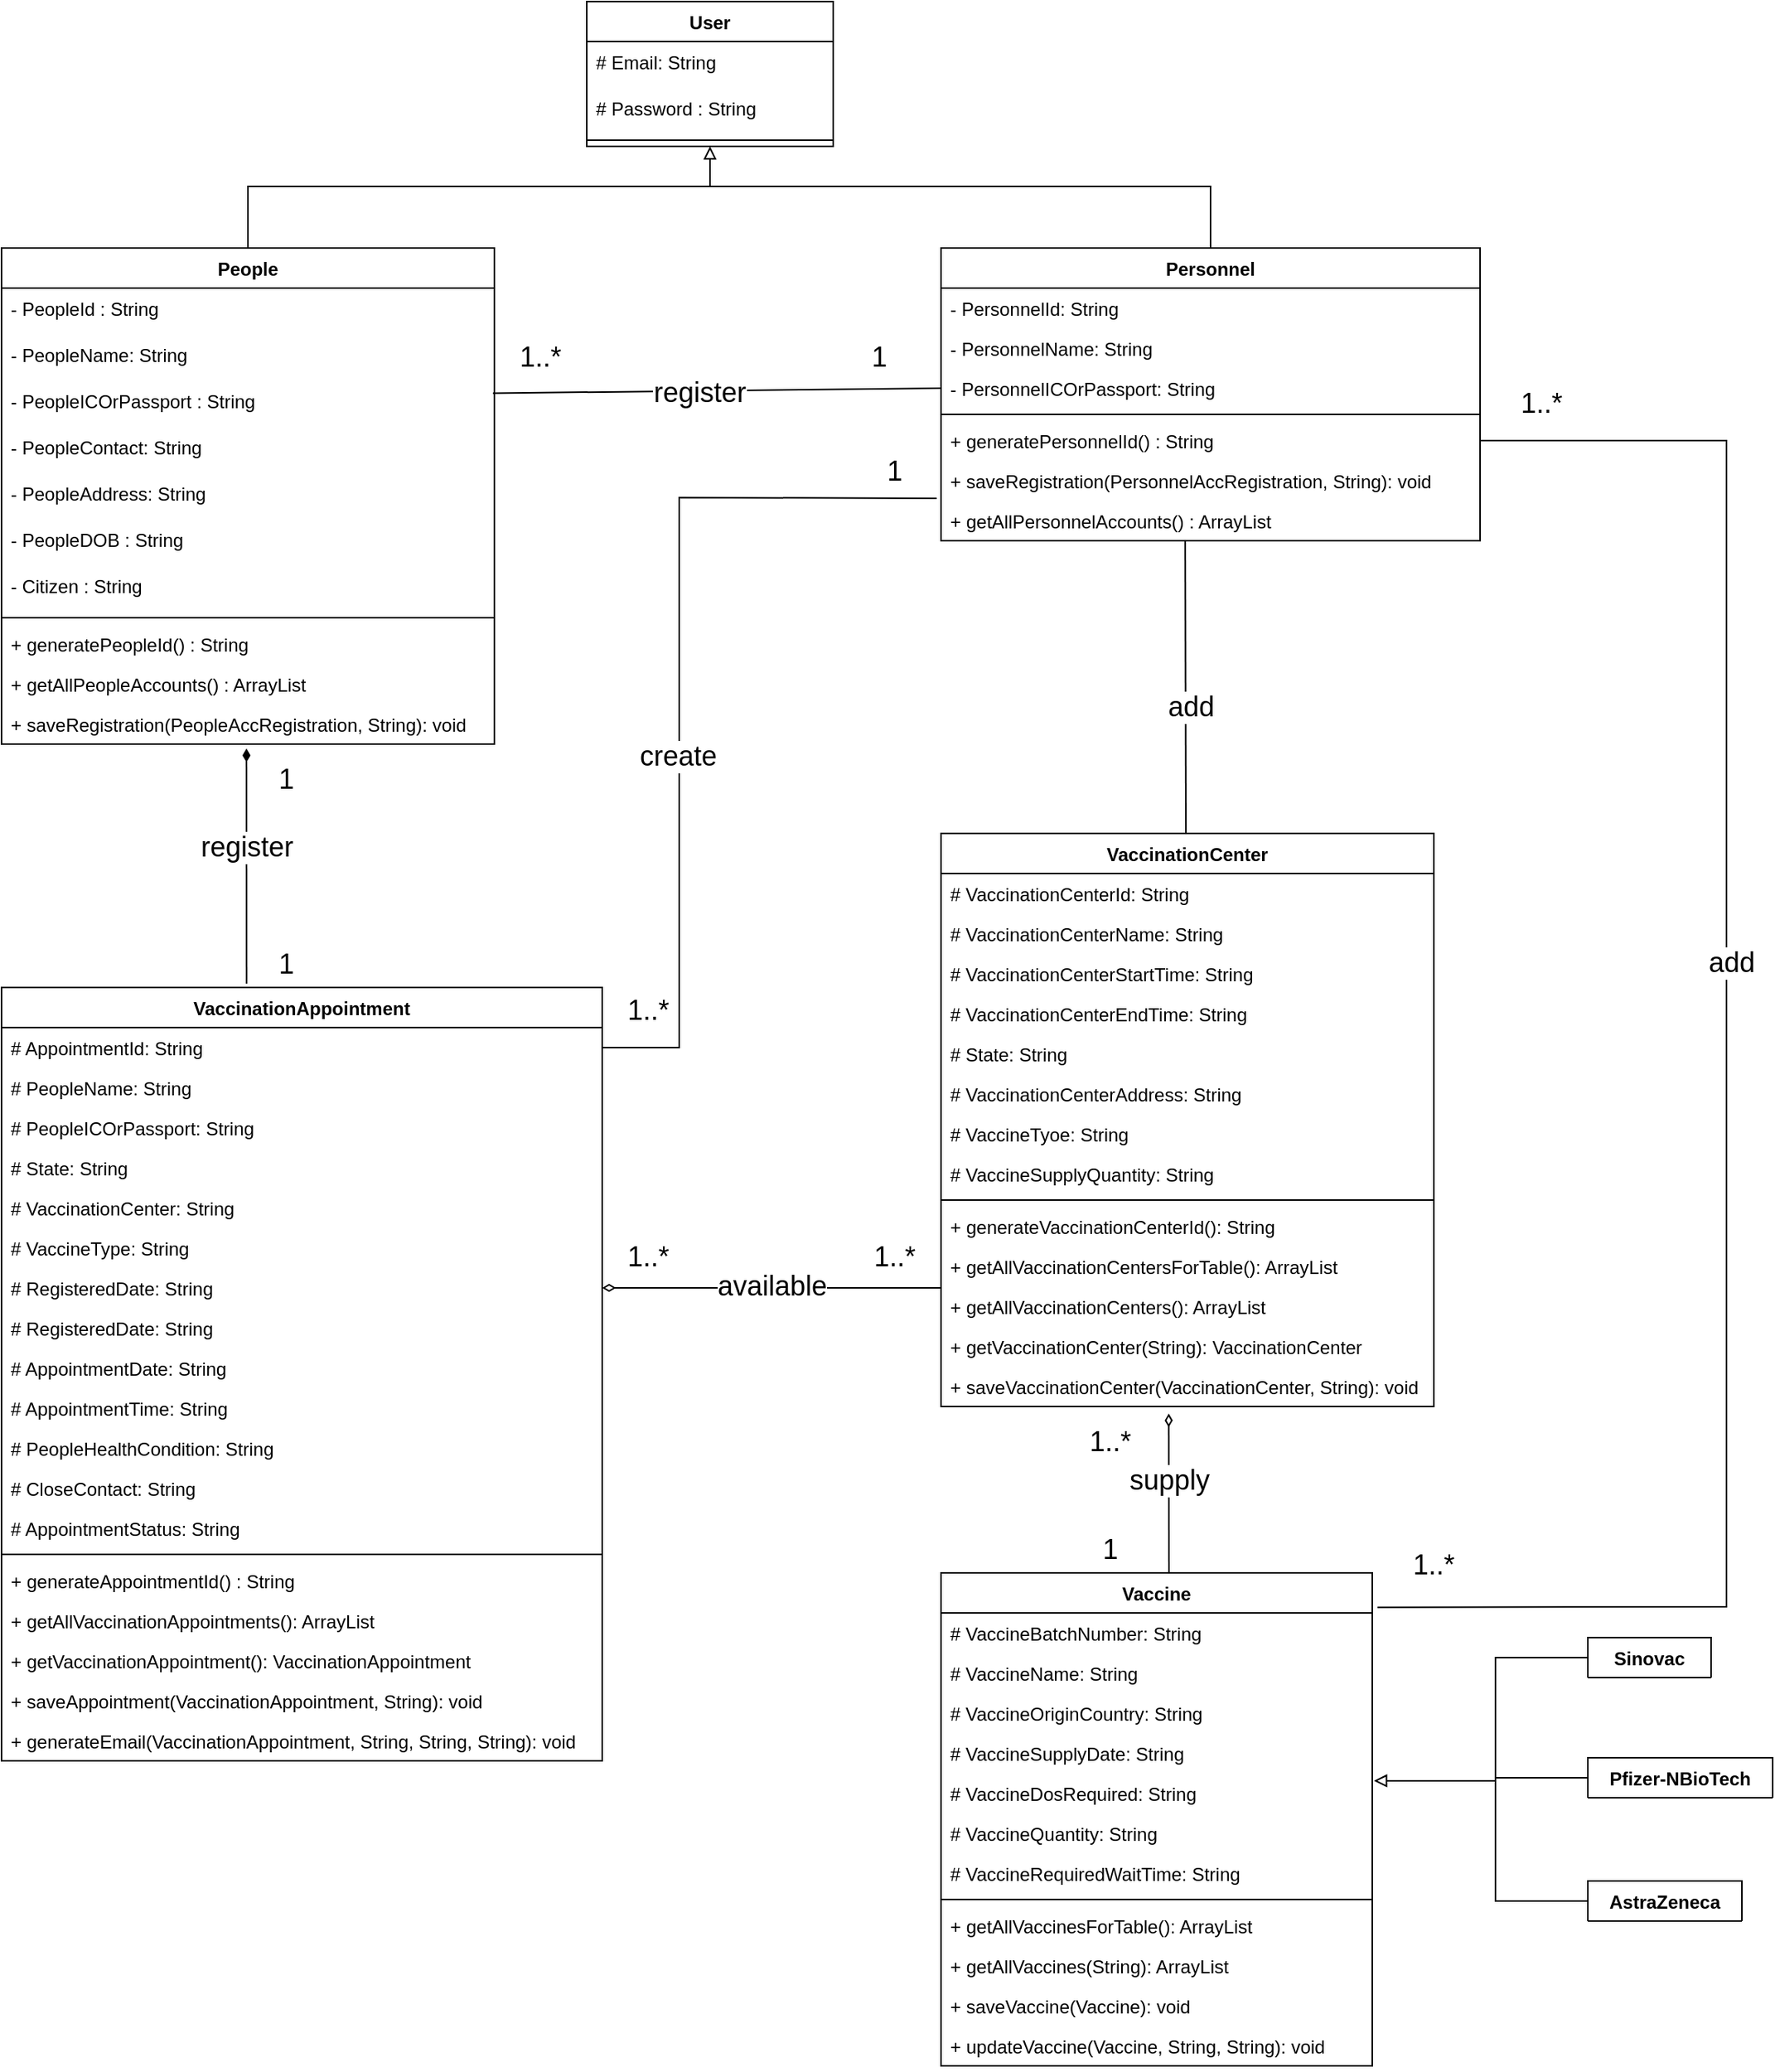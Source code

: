 <mxfile version="15.9.1" type="device"><diagram id="w3GWEJqMqRFe7saAUYyM" name="Class Diagram"><mxGraphModel dx="1422" dy="737" grid="1" gridSize="10" guides="1" tooltips="1" connect="1" arrows="1" fold="1" page="1" pageScale="1" pageWidth="850" pageHeight="1100" math="0" shadow="0"><root><mxCell id="0"/><mxCell id="1" parent="0"/><mxCell id="7r0PECGh3WgfBVgtqmKj-2" value="User" style="swimlane;fontStyle=1;align=center;verticalAlign=top;childLayout=stackLayout;horizontal=1;startSize=26;horizontalStack=0;resizeParent=1;resizeParentMax=0;resizeLast=0;collapsible=1;marginBottom=0;" parent="1" vertex="1"><mxGeometry x="620" y="80" width="160" height="94" as="geometry"/></mxCell><mxCell id="7r0PECGh3WgfBVgtqmKj-6" value="# Email: String" style="text;strokeColor=none;fillColor=none;spacingLeft=4;spacingRight=4;overflow=hidden;rotatable=0;points=[[0,0.5],[1,0.5]];portConstraint=eastwest;fontSize=12;" parent="7r0PECGh3WgfBVgtqmKj-2" vertex="1"><mxGeometry y="26" width="160" height="30" as="geometry"/></mxCell><mxCell id="7r0PECGh3WgfBVgtqmKj-7" value="# Password : String" style="text;strokeColor=none;fillColor=none;spacingLeft=4;spacingRight=4;overflow=hidden;rotatable=0;points=[[0,0.5],[1,0.5]];portConstraint=eastwest;fontSize=12;" parent="7r0PECGh3WgfBVgtqmKj-2" vertex="1"><mxGeometry y="56" width="160" height="30" as="geometry"/></mxCell><mxCell id="7r0PECGh3WgfBVgtqmKj-4" value="" style="line;strokeWidth=1;fillColor=none;align=left;verticalAlign=middle;spacingTop=-1;spacingLeft=3;spacingRight=3;rotatable=0;labelPosition=right;points=[];portConstraint=eastwest;" parent="7r0PECGh3WgfBVgtqmKj-2" vertex="1"><mxGeometry y="86" width="160" height="8" as="geometry"/></mxCell><mxCell id="7r0PECGh3WgfBVgtqmKj-8" value="People" style="swimlane;fontStyle=1;align=center;verticalAlign=top;childLayout=stackLayout;horizontal=1;startSize=26;horizontalStack=0;resizeParent=1;resizeParentMax=0;resizeLast=0;collapsible=1;marginBottom=0;" parent="1" vertex="1"><mxGeometry x="240" y="240" width="320" height="322" as="geometry"/></mxCell><mxCell id="7r0PECGh3WgfBVgtqmKj-12" value="- PeopleId : String" style="text;strokeColor=none;fillColor=none;spacingLeft=4;spacingRight=4;overflow=hidden;rotatable=0;points=[[0,0.5],[1,0.5]];portConstraint=eastwest;fontSize=12;" parent="7r0PECGh3WgfBVgtqmKj-8" vertex="1"><mxGeometry y="26" width="320" height="30" as="geometry"/></mxCell><mxCell id="7r0PECGh3WgfBVgtqmKj-14" value="- PeopleName: String" style="text;strokeColor=none;fillColor=none;spacingLeft=4;spacingRight=4;overflow=hidden;rotatable=0;points=[[0,0.5],[1,0.5]];portConstraint=eastwest;fontSize=12;" parent="7r0PECGh3WgfBVgtqmKj-8" vertex="1"><mxGeometry y="56" width="320" height="30" as="geometry"/></mxCell><mxCell id="7r0PECGh3WgfBVgtqmKj-15" value="- PeopleICOrPassport : String" style="text;strokeColor=none;fillColor=none;spacingLeft=4;spacingRight=4;overflow=hidden;rotatable=0;points=[[0,0.5],[1,0.5]];portConstraint=eastwest;fontSize=12;" parent="7r0PECGh3WgfBVgtqmKj-8" vertex="1"><mxGeometry y="86" width="320" height="30" as="geometry"/></mxCell><mxCell id="7r0PECGh3WgfBVgtqmKj-18" value="- PeopleContact: String" style="text;strokeColor=none;fillColor=none;spacingLeft=4;spacingRight=4;overflow=hidden;rotatable=0;points=[[0,0.5],[1,0.5]];portConstraint=eastwest;fontSize=12;" parent="7r0PECGh3WgfBVgtqmKj-8" vertex="1"><mxGeometry y="116" width="320" height="30" as="geometry"/></mxCell><mxCell id="7r0PECGh3WgfBVgtqmKj-17" value="- PeopleAddress: String" style="text;strokeColor=none;fillColor=none;spacingLeft=4;spacingRight=4;overflow=hidden;rotatable=0;points=[[0,0.5],[1,0.5]];portConstraint=eastwest;fontSize=12;" parent="7r0PECGh3WgfBVgtqmKj-8" vertex="1"><mxGeometry y="146" width="320" height="30" as="geometry"/></mxCell><mxCell id="7r0PECGh3WgfBVgtqmKj-16" value="- PeopleDOB : String" style="text;strokeColor=none;fillColor=none;spacingLeft=4;spacingRight=4;overflow=hidden;rotatable=0;points=[[0,0.5],[1,0.5]];portConstraint=eastwest;fontSize=12;" parent="7r0PECGh3WgfBVgtqmKj-8" vertex="1"><mxGeometry y="176" width="320" height="30" as="geometry"/></mxCell><mxCell id="7r0PECGh3WgfBVgtqmKj-13" value="- Citizen : String" style="text;strokeColor=none;fillColor=none;spacingLeft=4;spacingRight=4;overflow=hidden;rotatable=0;points=[[0,0.5],[1,0.5]];portConstraint=eastwest;fontSize=12;" parent="7r0PECGh3WgfBVgtqmKj-8" vertex="1"><mxGeometry y="206" width="320" height="30" as="geometry"/></mxCell><mxCell id="7r0PECGh3WgfBVgtqmKj-10" value="" style="line;strokeWidth=1;fillColor=none;align=left;verticalAlign=middle;spacingTop=-1;spacingLeft=3;spacingRight=3;rotatable=0;labelPosition=right;points=[];portConstraint=eastwest;" parent="7r0PECGh3WgfBVgtqmKj-8" vertex="1"><mxGeometry y="236" width="320" height="8" as="geometry"/></mxCell><mxCell id="7r0PECGh3WgfBVgtqmKj-11" value="+ generatePeopleId() : String" style="text;strokeColor=none;fillColor=none;align=left;verticalAlign=top;spacingLeft=4;spacingRight=4;overflow=hidden;rotatable=0;points=[[0,0.5],[1,0.5]];portConstraint=eastwest;" parent="7r0PECGh3WgfBVgtqmKj-8" vertex="1"><mxGeometry y="244" width="320" height="26" as="geometry"/></mxCell><mxCell id="7r0PECGh3WgfBVgtqmKj-19" value="+ getAllPeopleAccounts() : ArrayList" style="text;strokeColor=none;fillColor=none;align=left;verticalAlign=top;spacingLeft=4;spacingRight=4;overflow=hidden;rotatable=0;points=[[0,0.5],[1,0.5]];portConstraint=eastwest;" parent="7r0PECGh3WgfBVgtqmKj-8" vertex="1"><mxGeometry y="270" width="320" height="26" as="geometry"/></mxCell><mxCell id="7r0PECGh3WgfBVgtqmKj-31" value="+ saveRegistration(PeopleAccRegistration, String): void " style="text;strokeColor=none;fillColor=none;align=left;verticalAlign=top;spacingLeft=4;spacingRight=4;overflow=hidden;rotatable=0;points=[[0,0.5],[1,0.5]];portConstraint=eastwest;" parent="7r0PECGh3WgfBVgtqmKj-8" vertex="1"><mxGeometry y="296" width="320" height="26" as="geometry"/></mxCell><mxCell id="7r0PECGh3WgfBVgtqmKj-32" value="Personnel" style="swimlane;fontStyle=1;align=center;verticalAlign=top;childLayout=stackLayout;horizontal=1;startSize=26;horizontalStack=0;resizeParent=1;resizeParentMax=0;resizeLast=0;collapsible=1;marginBottom=0;" parent="1" vertex="1"><mxGeometry x="850" y="240" width="350" height="190" as="geometry"/></mxCell><mxCell id="7r0PECGh3WgfBVgtqmKj-33" value="- PersonnelId: String" style="text;strokeColor=none;fillColor=none;align=left;verticalAlign=top;spacingLeft=4;spacingRight=4;overflow=hidden;rotatable=0;points=[[0,0.5],[1,0.5]];portConstraint=eastwest;" parent="7r0PECGh3WgfBVgtqmKj-32" vertex="1"><mxGeometry y="26" width="350" height="26" as="geometry"/></mxCell><mxCell id="7r0PECGh3WgfBVgtqmKj-37" value="- PersonnelName: String" style="text;strokeColor=none;fillColor=none;align=left;verticalAlign=top;spacingLeft=4;spacingRight=4;overflow=hidden;rotatable=0;points=[[0,0.5],[1,0.5]];portConstraint=eastwest;" parent="7r0PECGh3WgfBVgtqmKj-32" vertex="1"><mxGeometry y="52" width="350" height="26" as="geometry"/></mxCell><mxCell id="7r0PECGh3WgfBVgtqmKj-36" value="- PersonnelICOrPassport: String" style="text;strokeColor=none;fillColor=none;align=left;verticalAlign=top;spacingLeft=4;spacingRight=4;overflow=hidden;rotatable=0;points=[[0,0.5],[1,0.5]];portConstraint=eastwest;" parent="7r0PECGh3WgfBVgtqmKj-32" vertex="1"><mxGeometry y="78" width="350" height="26" as="geometry"/></mxCell><mxCell id="7r0PECGh3WgfBVgtqmKj-34" value="" style="line;strokeWidth=1;fillColor=none;align=left;verticalAlign=middle;spacingTop=-1;spacingLeft=3;spacingRight=3;rotatable=0;labelPosition=right;points=[];portConstraint=eastwest;" parent="7r0PECGh3WgfBVgtqmKj-32" vertex="1"><mxGeometry y="104" width="350" height="8" as="geometry"/></mxCell><mxCell id="7r0PECGh3WgfBVgtqmKj-38" value="+ generatePersonnelId() : String" style="text;strokeColor=none;fillColor=none;align=left;verticalAlign=top;spacingLeft=4;spacingRight=4;overflow=hidden;rotatable=0;points=[[0,0.5],[1,0.5]];portConstraint=eastwest;" parent="7r0PECGh3WgfBVgtqmKj-32" vertex="1"><mxGeometry y="112" width="350" height="26" as="geometry"/></mxCell><mxCell id="7r0PECGh3WgfBVgtqmKj-40" value="+ saveRegistration(PersonnelAccRegistration, String): void " style="text;strokeColor=none;fillColor=none;align=left;verticalAlign=top;spacingLeft=4;spacingRight=4;overflow=hidden;rotatable=0;points=[[0,0.5],[1,0.5]];portConstraint=eastwest;" parent="7r0PECGh3WgfBVgtqmKj-32" vertex="1"><mxGeometry y="138" width="350" height="26" as="geometry"/></mxCell><mxCell id="7r0PECGh3WgfBVgtqmKj-39" value="+ getAllPersonnelAccounts() : ArrayList" style="text;strokeColor=none;fillColor=none;align=left;verticalAlign=top;spacingLeft=4;spacingRight=4;overflow=hidden;rotatable=0;points=[[0,0.5],[1,0.5]];portConstraint=eastwest;" parent="7r0PECGh3WgfBVgtqmKj-32" vertex="1"><mxGeometry y="164" width="350" height="26" as="geometry"/></mxCell><mxCell id="7r0PECGh3WgfBVgtqmKj-41" value="VaccinationAppointment" style="swimlane;fontStyle=1;align=center;verticalAlign=top;childLayout=stackLayout;horizontal=1;startSize=26;horizontalStack=0;resizeParent=1;resizeParentMax=0;resizeLast=0;collapsible=1;marginBottom=0;" parent="1" vertex="1"><mxGeometry x="240" y="720" width="390" height="502" as="geometry"/></mxCell><mxCell id="7r0PECGh3WgfBVgtqmKj-42" value="# AppointmentId: String" style="text;strokeColor=none;fillColor=none;align=left;verticalAlign=top;spacingLeft=4;spacingRight=4;overflow=hidden;rotatable=0;points=[[0,0.5],[1,0.5]];portConstraint=eastwest;" parent="7r0PECGh3WgfBVgtqmKj-41" vertex="1"><mxGeometry y="26" width="390" height="26" as="geometry"/></mxCell><mxCell id="7r0PECGh3WgfBVgtqmKj-47" value="# PeopleName: String" style="text;strokeColor=none;fillColor=none;align=left;verticalAlign=top;spacingLeft=4;spacingRight=4;overflow=hidden;rotatable=0;points=[[0,0.5],[1,0.5]];portConstraint=eastwest;" parent="7r0PECGh3WgfBVgtqmKj-41" vertex="1"><mxGeometry y="52" width="390" height="26" as="geometry"/></mxCell><mxCell id="7r0PECGh3WgfBVgtqmKj-49" value="# PeopleICOrPassport: String" style="text;strokeColor=none;fillColor=none;align=left;verticalAlign=top;spacingLeft=4;spacingRight=4;overflow=hidden;rotatable=0;points=[[0,0.5],[1,0.5]];portConstraint=eastwest;" parent="7r0PECGh3WgfBVgtqmKj-41" vertex="1"><mxGeometry y="78" width="390" height="26" as="geometry"/></mxCell><mxCell id="7r0PECGh3WgfBVgtqmKj-53" value="# State: String" style="text;strokeColor=none;fillColor=none;align=left;verticalAlign=top;spacingLeft=4;spacingRight=4;overflow=hidden;rotatable=0;points=[[0,0.5],[1,0.5]];portConstraint=eastwest;" parent="7r0PECGh3WgfBVgtqmKj-41" vertex="1"><mxGeometry y="104" width="390" height="26" as="geometry"/></mxCell><mxCell id="7r0PECGh3WgfBVgtqmKj-54" value="# VaccinationCenter: String" style="text;strokeColor=none;fillColor=none;align=left;verticalAlign=top;spacingLeft=4;spacingRight=4;overflow=hidden;rotatable=0;points=[[0,0.5],[1,0.5]];portConstraint=eastwest;" parent="7r0PECGh3WgfBVgtqmKj-41" vertex="1"><mxGeometry y="130" width="390" height="26" as="geometry"/></mxCell><mxCell id="7r0PECGh3WgfBVgtqmKj-55" value="# VaccineType: String" style="text;strokeColor=none;fillColor=none;align=left;verticalAlign=top;spacingLeft=4;spacingRight=4;overflow=hidden;rotatable=0;points=[[0,0.5],[1,0.5]];portConstraint=eastwest;" parent="7r0PECGh3WgfBVgtqmKj-41" vertex="1"><mxGeometry y="156" width="390" height="26" as="geometry"/></mxCell><mxCell id="7r0PECGh3WgfBVgtqmKj-52" value="# RegisteredDate: String" style="text;strokeColor=none;fillColor=none;align=left;verticalAlign=top;spacingLeft=4;spacingRight=4;overflow=hidden;rotatable=0;points=[[0,0.5],[1,0.5]];portConstraint=eastwest;" parent="7r0PECGh3WgfBVgtqmKj-41" vertex="1"><mxGeometry y="182" width="390" height="26" as="geometry"/></mxCell><mxCell id="7r0PECGh3WgfBVgtqmKj-126" value="# RegisteredDate: String" style="text;strokeColor=none;fillColor=none;align=left;verticalAlign=top;spacingLeft=4;spacingRight=4;overflow=hidden;rotatable=0;points=[[0,0.5],[1,0.5]];portConstraint=eastwest;" parent="7r0PECGh3WgfBVgtqmKj-41" vertex="1"><mxGeometry y="208" width="390" height="26" as="geometry"/></mxCell><mxCell id="7r0PECGh3WgfBVgtqmKj-51" value="# AppointmentDate: String" style="text;strokeColor=none;fillColor=none;align=left;verticalAlign=top;spacingLeft=4;spacingRight=4;overflow=hidden;rotatable=0;points=[[0,0.5],[1,0.5]];portConstraint=eastwest;" parent="7r0PECGh3WgfBVgtqmKj-41" vertex="1"><mxGeometry y="234" width="390" height="26" as="geometry"/></mxCell><mxCell id="7r0PECGh3WgfBVgtqmKj-50" value="# AppointmentTime: String" style="text;strokeColor=none;fillColor=none;align=left;verticalAlign=top;spacingLeft=4;spacingRight=4;overflow=hidden;rotatable=0;points=[[0,0.5],[1,0.5]];portConstraint=eastwest;" parent="7r0PECGh3WgfBVgtqmKj-41" vertex="1"><mxGeometry y="260" width="390" height="26" as="geometry"/></mxCell><mxCell id="7r0PECGh3WgfBVgtqmKj-48" value="# PeopleHealthCondition: String" style="text;strokeColor=none;fillColor=none;align=left;verticalAlign=top;spacingLeft=4;spacingRight=4;overflow=hidden;rotatable=0;points=[[0,0.5],[1,0.5]];portConstraint=eastwest;" parent="7r0PECGh3WgfBVgtqmKj-41" vertex="1"><mxGeometry y="286" width="390" height="26" as="geometry"/></mxCell><mxCell id="7r0PECGh3WgfBVgtqmKj-46" value="# CloseContact: String" style="text;strokeColor=none;fillColor=none;align=left;verticalAlign=top;spacingLeft=4;spacingRight=4;overflow=hidden;rotatable=0;points=[[0,0.5],[1,0.5]];portConstraint=eastwest;" parent="7r0PECGh3WgfBVgtqmKj-41" vertex="1"><mxGeometry y="312" width="390" height="26" as="geometry"/></mxCell><mxCell id="7r0PECGh3WgfBVgtqmKj-45" value="# AppointmentStatus: String" style="text;strokeColor=none;fillColor=none;align=left;verticalAlign=top;spacingLeft=4;spacingRight=4;overflow=hidden;rotatable=0;points=[[0,0.5],[1,0.5]];portConstraint=eastwest;" parent="7r0PECGh3WgfBVgtqmKj-41" vertex="1"><mxGeometry y="338" width="390" height="26" as="geometry"/></mxCell><mxCell id="7r0PECGh3WgfBVgtqmKj-43" value="" style="line;strokeWidth=1;fillColor=none;align=left;verticalAlign=middle;spacingTop=-1;spacingLeft=3;spacingRight=3;rotatable=0;labelPosition=right;points=[];portConstraint=eastwest;" parent="7r0PECGh3WgfBVgtqmKj-41" vertex="1"><mxGeometry y="364" width="390" height="8" as="geometry"/></mxCell><mxCell id="7r0PECGh3WgfBVgtqmKj-44" value="+ generateAppointmentId() : String" style="text;strokeColor=none;fillColor=none;align=left;verticalAlign=top;spacingLeft=4;spacingRight=4;overflow=hidden;rotatable=0;points=[[0,0.5],[1,0.5]];portConstraint=eastwest;" parent="7r0PECGh3WgfBVgtqmKj-41" vertex="1"><mxGeometry y="372" width="390" height="26" as="geometry"/></mxCell><mxCell id="7r0PECGh3WgfBVgtqmKj-57" value="+ getAllVaccinationAppointments(): ArrayList" style="text;strokeColor=none;fillColor=none;align=left;verticalAlign=top;spacingLeft=4;spacingRight=4;overflow=hidden;rotatable=0;points=[[0,0.5],[1,0.5]];portConstraint=eastwest;" parent="7r0PECGh3WgfBVgtqmKj-41" vertex="1"><mxGeometry y="398" width="390" height="26" as="geometry"/></mxCell><mxCell id="7r0PECGh3WgfBVgtqmKj-60" value="+ getVaccinationAppointment(): VaccinationAppointment" style="text;strokeColor=none;fillColor=none;align=left;verticalAlign=top;spacingLeft=4;spacingRight=4;overflow=hidden;rotatable=0;points=[[0,0.5],[1,0.5]];portConstraint=eastwest;" parent="7r0PECGh3WgfBVgtqmKj-41" vertex="1"><mxGeometry y="424" width="390" height="26" as="geometry"/></mxCell><mxCell id="7r0PECGh3WgfBVgtqmKj-59" value="+ saveAppointment(VaccinationAppointment, String): void" style="text;strokeColor=none;fillColor=none;align=left;verticalAlign=top;spacingLeft=4;spacingRight=4;overflow=hidden;rotatable=0;points=[[0,0.5],[1,0.5]];portConstraint=eastwest;" parent="7r0PECGh3WgfBVgtqmKj-41" vertex="1"><mxGeometry y="450" width="390" height="26" as="geometry"/></mxCell><mxCell id="7r0PECGh3WgfBVgtqmKj-58" value="+ generateEmail(VaccinationAppointment, String, String, String): void " style="text;strokeColor=none;fillColor=none;align=left;verticalAlign=top;spacingLeft=4;spacingRight=4;overflow=hidden;rotatable=0;points=[[0,0.5],[1,0.5]];portConstraint=eastwest;" parent="7r0PECGh3WgfBVgtqmKj-41" vertex="1"><mxGeometry y="476" width="390" height="26" as="geometry"/></mxCell><mxCell id="7r0PECGh3WgfBVgtqmKj-61" value="VaccinationCenter" style="swimlane;fontStyle=1;align=center;verticalAlign=top;childLayout=stackLayout;horizontal=1;startSize=26;horizontalStack=0;resizeParent=1;resizeParentMax=0;resizeLast=0;collapsible=1;marginBottom=0;" parent="1" vertex="1"><mxGeometry x="850" y="620" width="320" height="372" as="geometry"/></mxCell><mxCell id="7r0PECGh3WgfBVgtqmKj-62" value="# VaccinationCenterId: String" style="text;strokeColor=none;fillColor=none;align=left;verticalAlign=top;spacingLeft=4;spacingRight=4;overflow=hidden;rotatable=0;points=[[0,0.5],[1,0.5]];portConstraint=eastwest;" parent="7r0PECGh3WgfBVgtqmKj-61" vertex="1"><mxGeometry y="26" width="320" height="26" as="geometry"/></mxCell><mxCell id="7r0PECGh3WgfBVgtqmKj-68" value="# VaccinationCenterName: String" style="text;strokeColor=none;fillColor=none;align=left;verticalAlign=top;spacingLeft=4;spacingRight=4;overflow=hidden;rotatable=0;points=[[0,0.5],[1,0.5]];portConstraint=eastwest;" parent="7r0PECGh3WgfBVgtqmKj-61" vertex="1"><mxGeometry y="52" width="320" height="26" as="geometry"/></mxCell><mxCell id="7r0PECGh3WgfBVgtqmKj-70" value="# VaccinationCenterStartTime: String" style="text;strokeColor=none;fillColor=none;align=left;verticalAlign=top;spacingLeft=4;spacingRight=4;overflow=hidden;rotatable=0;points=[[0,0.5],[1,0.5]];portConstraint=eastwest;" parent="7r0PECGh3WgfBVgtqmKj-61" vertex="1"><mxGeometry y="78" width="320" height="26" as="geometry"/></mxCell><mxCell id="7r0PECGh3WgfBVgtqmKj-69" value="# VaccinationCenterEndTime: String" style="text;strokeColor=none;fillColor=none;align=left;verticalAlign=top;spacingLeft=4;spacingRight=4;overflow=hidden;rotatable=0;points=[[0,0.5],[1,0.5]];portConstraint=eastwest;" parent="7r0PECGh3WgfBVgtqmKj-61" vertex="1"><mxGeometry y="104" width="320" height="26" as="geometry"/></mxCell><mxCell id="7r0PECGh3WgfBVgtqmKj-67" value="# State: String" style="text;strokeColor=none;fillColor=none;align=left;verticalAlign=top;spacingLeft=4;spacingRight=4;overflow=hidden;rotatable=0;points=[[0,0.5],[1,0.5]];portConstraint=eastwest;" parent="7r0PECGh3WgfBVgtqmKj-61" vertex="1"><mxGeometry y="130" width="320" height="26" as="geometry"/></mxCell><mxCell id="7r0PECGh3WgfBVgtqmKj-66" value="# VaccinationCenterAddress: String" style="text;strokeColor=none;fillColor=none;align=left;verticalAlign=top;spacingLeft=4;spacingRight=4;overflow=hidden;rotatable=0;points=[[0,0.5],[1,0.5]];portConstraint=eastwest;" parent="7r0PECGh3WgfBVgtqmKj-61" vertex="1"><mxGeometry y="156" width="320" height="26" as="geometry"/></mxCell><mxCell id="7r0PECGh3WgfBVgtqmKj-65" value="# VaccineTyoe: String" style="text;strokeColor=none;fillColor=none;align=left;verticalAlign=top;spacingLeft=4;spacingRight=4;overflow=hidden;rotatable=0;points=[[0,0.5],[1,0.5]];portConstraint=eastwest;" parent="7r0PECGh3WgfBVgtqmKj-61" vertex="1"><mxGeometry y="182" width="320" height="26" as="geometry"/></mxCell><mxCell id="7r0PECGh3WgfBVgtqmKj-71" value="# VaccineSupplyQuantity: String" style="text;strokeColor=none;fillColor=none;align=left;verticalAlign=top;spacingLeft=4;spacingRight=4;overflow=hidden;rotatable=0;points=[[0,0.5],[1,0.5]];portConstraint=eastwest;" parent="7r0PECGh3WgfBVgtqmKj-61" vertex="1"><mxGeometry y="208" width="320" height="26" as="geometry"/></mxCell><mxCell id="7r0PECGh3WgfBVgtqmKj-63" value="" style="line;strokeWidth=1;fillColor=none;align=left;verticalAlign=middle;spacingTop=-1;spacingLeft=3;spacingRight=3;rotatable=0;labelPosition=right;points=[];portConstraint=eastwest;" parent="7r0PECGh3WgfBVgtqmKj-61" vertex="1"><mxGeometry y="234" width="320" height="8" as="geometry"/></mxCell><mxCell id="7r0PECGh3WgfBVgtqmKj-64" value="+ generateVaccinationCenterId(): String" style="text;strokeColor=none;fillColor=none;align=left;verticalAlign=top;spacingLeft=4;spacingRight=4;overflow=hidden;rotatable=0;points=[[0,0.5],[1,0.5]];portConstraint=eastwest;" parent="7r0PECGh3WgfBVgtqmKj-61" vertex="1"><mxGeometry y="242" width="320" height="26" as="geometry"/></mxCell><mxCell id="7r0PECGh3WgfBVgtqmKj-73" value="+ getAllVaccinationCentersForTable(): ArrayList" style="text;strokeColor=none;fillColor=none;align=left;verticalAlign=top;spacingLeft=4;spacingRight=4;overflow=hidden;rotatable=0;points=[[0,0.5],[1,0.5]];portConstraint=eastwest;" parent="7r0PECGh3WgfBVgtqmKj-61" vertex="1"><mxGeometry y="268" width="320" height="26" as="geometry"/></mxCell><mxCell id="7r0PECGh3WgfBVgtqmKj-75" value="+ getAllVaccinationCenters(): ArrayList" style="text;strokeColor=none;fillColor=none;align=left;verticalAlign=top;spacingLeft=4;spacingRight=4;overflow=hidden;rotatable=0;points=[[0,0.5],[1,0.5]];portConstraint=eastwest;" parent="7r0PECGh3WgfBVgtqmKj-61" vertex="1"><mxGeometry y="294" width="320" height="26" as="geometry"/></mxCell><mxCell id="7r0PECGh3WgfBVgtqmKj-74" value="+ getVaccinationCenter(String): VaccinationCenter" style="text;strokeColor=none;fillColor=none;align=left;verticalAlign=top;spacingLeft=4;spacingRight=4;overflow=hidden;rotatable=0;points=[[0,0.5],[1,0.5]];portConstraint=eastwest;" parent="7r0PECGh3WgfBVgtqmKj-61" vertex="1"><mxGeometry y="320" width="320" height="26" as="geometry"/></mxCell><mxCell id="7r0PECGh3WgfBVgtqmKj-72" value="+ saveVaccinationCenter(VaccinationCenter, String): void" style="text;strokeColor=none;fillColor=none;align=left;verticalAlign=top;spacingLeft=4;spacingRight=4;overflow=hidden;rotatable=0;points=[[0,0.5],[1,0.5]];portConstraint=eastwest;" parent="7r0PECGh3WgfBVgtqmKj-61" vertex="1"><mxGeometry y="346" width="320" height="26" as="geometry"/></mxCell><mxCell id="7r0PECGh3WgfBVgtqmKj-116" value="" style="endArrow=none;html=1;rounded=0;entryX=0.462;entryY=1.176;entryDx=0;entryDy=0;entryPerimeter=0;startArrow=diamondThin;startFill=0;exitX=0.462;exitY=1.176;exitDx=0;exitDy=0;exitPerimeter=0;" parent="7r0PECGh3WgfBVgtqmKj-61" source="7r0PECGh3WgfBVgtqmKj-72" edge="1"><mxGeometry width="50" height="50" relative="1" as="geometry"><mxPoint x="380" y="420" as="sourcePoint"/><mxPoint x="148" y="480" as="targetPoint"/></mxGeometry></mxCell><mxCell id="7r0PECGh3WgfBVgtqmKj-124" value="supply" style="edgeLabel;html=1;align=center;verticalAlign=middle;resizable=0;points=[];fontSize=18;" parent="7r0PECGh3WgfBVgtqmKj-116" vertex="1" connectable="0"><mxGeometry x="-0.156" relative="1" as="geometry"><mxPoint as="offset"/></mxGeometry></mxCell><mxCell id="7r0PECGh3WgfBVgtqmKj-109" value="" style="group" parent="1" vertex="1" connectable="0"><mxGeometry x="850" y="1100" width="540" height="320" as="geometry"/></mxCell><mxCell id="7r0PECGh3WgfBVgtqmKj-76" value="Vaccine" style="swimlane;fontStyle=1;align=center;verticalAlign=top;childLayout=stackLayout;horizontal=1;startSize=26;horizontalStack=0;resizeParent=1;resizeParentMax=0;resizeLast=0;collapsible=1;marginBottom=0;" parent="7r0PECGh3WgfBVgtqmKj-109" vertex="1"><mxGeometry width="280" height="320" as="geometry"/></mxCell><mxCell id="7r0PECGh3WgfBVgtqmKj-77" value="# VaccineBatchNumber: String" style="text;strokeColor=none;fillColor=none;align=left;verticalAlign=top;spacingLeft=4;spacingRight=4;overflow=hidden;rotatable=0;points=[[0,0.5],[1,0.5]];portConstraint=eastwest;" parent="7r0PECGh3WgfBVgtqmKj-76" vertex="1"><mxGeometry y="26" width="280" height="26" as="geometry"/></mxCell><mxCell id="7r0PECGh3WgfBVgtqmKj-86" value="# VaccineName: String" style="text;strokeColor=none;fillColor=none;align=left;verticalAlign=top;spacingLeft=4;spacingRight=4;overflow=hidden;rotatable=0;points=[[0,0.5],[1,0.5]];portConstraint=eastwest;" parent="7r0PECGh3WgfBVgtqmKj-76" vertex="1"><mxGeometry y="52" width="280" height="26" as="geometry"/></mxCell><mxCell id="7r0PECGh3WgfBVgtqmKj-89" value="# VaccineOriginCountry: String" style="text;strokeColor=none;fillColor=none;align=left;verticalAlign=top;spacingLeft=4;spacingRight=4;overflow=hidden;rotatable=0;points=[[0,0.5],[1,0.5]];portConstraint=eastwest;" parent="7r0PECGh3WgfBVgtqmKj-76" vertex="1"><mxGeometry y="78" width="280" height="26" as="geometry"/></mxCell><mxCell id="7r0PECGh3WgfBVgtqmKj-88" value="# VaccineSupplyDate: String" style="text;strokeColor=none;fillColor=none;align=left;verticalAlign=top;spacingLeft=4;spacingRight=4;overflow=hidden;rotatable=0;points=[[0,0.5],[1,0.5]];portConstraint=eastwest;" parent="7r0PECGh3WgfBVgtqmKj-76" vertex="1"><mxGeometry y="104" width="280" height="26" as="geometry"/></mxCell><mxCell id="7r0PECGh3WgfBVgtqmKj-87" value="# VaccineDosRequired: String" style="text;strokeColor=none;fillColor=none;align=left;verticalAlign=top;spacingLeft=4;spacingRight=4;overflow=hidden;rotatable=0;points=[[0,0.5],[1,0.5]];portConstraint=eastwest;" parent="7r0PECGh3WgfBVgtqmKj-76" vertex="1"><mxGeometry y="130" width="280" height="26" as="geometry"/></mxCell><mxCell id="7r0PECGh3WgfBVgtqmKj-85" value="# VaccineQuantity: String" style="text;strokeColor=none;fillColor=none;align=left;verticalAlign=top;spacingLeft=4;spacingRight=4;overflow=hidden;rotatable=0;points=[[0,0.5],[1,0.5]];portConstraint=eastwest;" parent="7r0PECGh3WgfBVgtqmKj-76" vertex="1"><mxGeometry y="156" width="280" height="26" as="geometry"/></mxCell><mxCell id="7r0PECGh3WgfBVgtqmKj-84" value="# VaccineRequiredWaitTime: String" style="text;strokeColor=none;fillColor=none;align=left;verticalAlign=top;spacingLeft=4;spacingRight=4;overflow=hidden;rotatable=0;points=[[0,0.5],[1,0.5]];portConstraint=eastwest;" parent="7r0PECGh3WgfBVgtqmKj-76" vertex="1"><mxGeometry y="182" width="280" height="26" as="geometry"/></mxCell><mxCell id="7r0PECGh3WgfBVgtqmKj-78" value="" style="line;strokeWidth=1;fillColor=none;align=left;verticalAlign=middle;spacingTop=-1;spacingLeft=3;spacingRight=3;rotatable=0;labelPosition=right;points=[];portConstraint=eastwest;" parent="7r0PECGh3WgfBVgtqmKj-76" vertex="1"><mxGeometry y="208" width="280" height="8" as="geometry"/></mxCell><mxCell id="7r0PECGh3WgfBVgtqmKj-79" value="+ getAllVaccinesForTable(): ArrayList" style="text;strokeColor=none;fillColor=none;align=left;verticalAlign=top;spacingLeft=4;spacingRight=4;overflow=hidden;rotatable=0;points=[[0,0.5],[1,0.5]];portConstraint=eastwest;" parent="7r0PECGh3WgfBVgtqmKj-76" vertex="1"><mxGeometry y="216" width="280" height="26" as="geometry"/></mxCell><mxCell id="7r0PECGh3WgfBVgtqmKj-90" value="+ getAllVaccines(String): ArrayList" style="text;strokeColor=none;fillColor=none;align=left;verticalAlign=top;spacingLeft=4;spacingRight=4;overflow=hidden;rotatable=0;points=[[0,0.5],[1,0.5]];portConstraint=eastwest;" parent="7r0PECGh3WgfBVgtqmKj-76" vertex="1"><mxGeometry y="242" width="280" height="26" as="geometry"/></mxCell><mxCell id="7r0PECGh3WgfBVgtqmKj-92" value="+ saveVaccine(Vaccine): void" style="text;strokeColor=none;fillColor=none;align=left;verticalAlign=top;spacingLeft=4;spacingRight=4;overflow=hidden;rotatable=0;points=[[0,0.5],[1,0.5]];portConstraint=eastwest;" parent="7r0PECGh3WgfBVgtqmKj-76" vertex="1"><mxGeometry y="268" width="280" height="26" as="geometry"/></mxCell><mxCell id="7r0PECGh3WgfBVgtqmKj-91" value="+ updateVaccine(Vaccine, String, String): void" style="text;strokeColor=none;fillColor=none;align=left;verticalAlign=top;spacingLeft=4;spacingRight=4;overflow=hidden;rotatable=0;points=[[0,0.5],[1,0.5]];portConstraint=eastwest;" parent="7r0PECGh3WgfBVgtqmKj-76" vertex="1"><mxGeometry y="294" width="280" height="26" as="geometry"/></mxCell><mxCell id="7r0PECGh3WgfBVgtqmKj-93" value="AstraZeneca" style="swimlane;fontStyle=1;align=center;verticalAlign=top;childLayout=stackLayout;horizontal=1;startSize=26;horizontalStack=0;resizeParent=1;resizeParentMax=0;resizeLast=0;collapsible=1;marginBottom=0;" parent="7r0PECGh3WgfBVgtqmKj-109" vertex="1" collapsed="1"><mxGeometry x="420" y="200" width="100" height="26" as="geometry"><mxRectangle x="790" y="1930" width="160" height="86" as="alternateBounds"/></mxGeometry></mxCell><mxCell id="7r0PECGh3WgfBVgtqmKj-94" value="+ field: type" style="text;strokeColor=none;fillColor=none;align=left;verticalAlign=top;spacingLeft=4;spacingRight=4;overflow=hidden;rotatable=0;points=[[0,0.5],[1,0.5]];portConstraint=eastwest;" parent="7r0PECGh3WgfBVgtqmKj-93" vertex="1"><mxGeometry y="26" width="100" height="26" as="geometry"/></mxCell><mxCell id="7r0PECGh3WgfBVgtqmKj-95" value="" style="line;strokeWidth=1;fillColor=none;align=left;verticalAlign=middle;spacingTop=-1;spacingLeft=3;spacingRight=3;rotatable=0;labelPosition=right;points=[];portConstraint=eastwest;" parent="7r0PECGh3WgfBVgtqmKj-93" vertex="1"><mxGeometry y="52" width="100" height="8" as="geometry"/></mxCell><mxCell id="7r0PECGh3WgfBVgtqmKj-96" value="+ method(type): type" style="text;strokeColor=none;fillColor=none;align=left;verticalAlign=top;spacingLeft=4;spacingRight=4;overflow=hidden;rotatable=0;points=[[0,0.5],[1,0.5]];portConstraint=eastwest;" parent="7r0PECGh3WgfBVgtqmKj-93" vertex="1"><mxGeometry y="60" width="100" height="26" as="geometry"/></mxCell><mxCell id="7r0PECGh3WgfBVgtqmKj-97" value="Pfizer-NBioTech" style="swimlane;fontStyle=1;align=center;verticalAlign=top;childLayout=stackLayout;horizontal=1;startSize=26;horizontalStack=0;resizeParent=1;resizeParentMax=0;resizeLast=0;collapsible=1;marginBottom=0;" parent="7r0PECGh3WgfBVgtqmKj-109" vertex="1" collapsed="1"><mxGeometry x="420" y="120" width="120" height="26" as="geometry"><mxRectangle x="980" y="1930" width="160" height="86" as="alternateBounds"/></mxGeometry></mxCell><mxCell id="7r0PECGh3WgfBVgtqmKj-98" value="+ field: type" style="text;strokeColor=none;fillColor=none;align=left;verticalAlign=top;spacingLeft=4;spacingRight=4;overflow=hidden;rotatable=0;points=[[0,0.5],[1,0.5]];portConstraint=eastwest;" parent="7r0PECGh3WgfBVgtqmKj-97" vertex="1"><mxGeometry y="26" width="120" height="26" as="geometry"/></mxCell><mxCell id="7r0PECGh3WgfBVgtqmKj-99" value="" style="line;strokeWidth=1;fillColor=none;align=left;verticalAlign=middle;spacingTop=-1;spacingLeft=3;spacingRight=3;rotatable=0;labelPosition=right;points=[];portConstraint=eastwest;" parent="7r0PECGh3WgfBVgtqmKj-97" vertex="1"><mxGeometry y="52" width="120" height="8" as="geometry"/></mxCell><mxCell id="7r0PECGh3WgfBVgtqmKj-100" value="+ method(type): type" style="text;strokeColor=none;fillColor=none;align=left;verticalAlign=top;spacingLeft=4;spacingRight=4;overflow=hidden;rotatable=0;points=[[0,0.5],[1,0.5]];portConstraint=eastwest;" parent="7r0PECGh3WgfBVgtqmKj-97" vertex="1"><mxGeometry y="60" width="120" height="26" as="geometry"/></mxCell><mxCell id="7r0PECGh3WgfBVgtqmKj-101" value="Sinovac" style="swimlane;fontStyle=1;align=center;verticalAlign=top;childLayout=stackLayout;horizontal=1;startSize=26;horizontalStack=0;resizeParent=1;resizeParentMax=0;resizeLast=0;collapsible=1;marginBottom=0;" parent="7r0PECGh3WgfBVgtqmKj-109" vertex="1" collapsed="1"><mxGeometry x="420" y="42" width="80" height="26" as="geometry"><mxRectangle x="860" y="2040" width="160" height="86" as="alternateBounds"/></mxGeometry></mxCell><mxCell id="7r0PECGh3WgfBVgtqmKj-102" value="+ field: type" style="text;strokeColor=none;fillColor=none;align=left;verticalAlign=top;spacingLeft=4;spacingRight=4;overflow=hidden;rotatable=0;points=[[0,0.5],[1,0.5]];portConstraint=eastwest;" parent="7r0PECGh3WgfBVgtqmKj-101" vertex="1"><mxGeometry y="26" width="80" height="26" as="geometry"/></mxCell><mxCell id="7r0PECGh3WgfBVgtqmKj-103" value="" style="line;strokeWidth=1;fillColor=none;align=left;verticalAlign=middle;spacingTop=-1;spacingLeft=3;spacingRight=3;rotatable=0;labelPosition=right;points=[];portConstraint=eastwest;" parent="7r0PECGh3WgfBVgtqmKj-101" vertex="1"><mxGeometry y="52" width="80" height="8" as="geometry"/></mxCell><mxCell id="7r0PECGh3WgfBVgtqmKj-104" value="+ method(type): type" style="text;strokeColor=none;fillColor=none;align=left;verticalAlign=top;spacingLeft=4;spacingRight=4;overflow=hidden;rotatable=0;points=[[0,0.5],[1,0.5]];portConstraint=eastwest;" parent="7r0PECGh3WgfBVgtqmKj-101" vertex="1"><mxGeometry y="60" width="80" height="26" as="geometry"/></mxCell><mxCell id="7r0PECGh3WgfBVgtqmKj-105" value="" style="endArrow=none;html=1;rounded=0;entryX=0;entryY=0.5;entryDx=0;entryDy=0;exitX=0;exitY=0.5;exitDx=0;exitDy=0;" parent="7r0PECGh3WgfBVgtqmKj-109" source="7r0PECGh3WgfBVgtqmKj-93" target="7r0PECGh3WgfBVgtqmKj-101" edge="1"><mxGeometry width="50" height="50" relative="1" as="geometry"><mxPoint x="360" y="210" as="sourcePoint"/><mxPoint x="360" y="50" as="targetPoint"/><Array as="points"><mxPoint x="360" y="213"/><mxPoint x="360" y="55"/></Array></mxGeometry></mxCell><mxCell id="7r0PECGh3WgfBVgtqmKj-107" value="" style="endArrow=none;html=1;rounded=0;entryX=0;entryY=0.5;entryDx=0;entryDy=0;" parent="7r0PECGh3WgfBVgtqmKj-109" target="7r0PECGh3WgfBVgtqmKj-97" edge="1"><mxGeometry width="50" height="50" relative="1" as="geometry"><mxPoint x="360" y="133" as="sourcePoint"/><mxPoint x="410" y="110" as="targetPoint"/></mxGeometry></mxCell><mxCell id="7r0PECGh3WgfBVgtqmKj-108" value="" style="endArrow=block;html=1;rounded=0;entryX=1.004;entryY=0.192;entryDx=0;entryDy=0;entryPerimeter=0;endFill=0;" parent="7r0PECGh3WgfBVgtqmKj-109" target="7r0PECGh3WgfBVgtqmKj-87" edge="1"><mxGeometry width="50" height="50" relative="1" as="geometry"><mxPoint x="360" y="135" as="sourcePoint"/><mxPoint x="430" y="-60" as="targetPoint"/></mxGeometry></mxCell><mxCell id="7r0PECGh3WgfBVgtqmKj-130" value="1..*" style="text;html=1;strokeColor=none;fillColor=none;align=center;verticalAlign=middle;whiteSpace=wrap;rounded=0;fontSize=18;" parent="7r0PECGh3WgfBVgtqmKj-109" vertex="1"><mxGeometry x="290" y="-20" width="60" height="30" as="geometry"/></mxCell><mxCell id="7r0PECGh3WgfBVgtqmKj-110" value="" style="endArrow=none;html=1;rounded=0;exitX=0.5;exitY=0;exitDx=0;exitDy=0;entryX=0.5;entryY=0;entryDx=0;entryDy=0;" parent="1" source="7r0PECGh3WgfBVgtqmKj-8" target="7r0PECGh3WgfBVgtqmKj-32" edge="1"><mxGeometry width="50" height="50" relative="1" as="geometry"><mxPoint x="420" y="180" as="sourcePoint"/><mxPoint x="470" y="130" as="targetPoint"/><Array as="points"><mxPoint x="400" y="200"/><mxPoint x="1025" y="200"/></Array></mxGeometry></mxCell><mxCell id="7r0PECGh3WgfBVgtqmKj-111" value="" style="endArrow=block;html=1;rounded=0;entryX=0.5;entryY=1;entryDx=0;entryDy=0;endFill=0;" parent="1" target="7r0PECGh3WgfBVgtqmKj-2" edge="1"><mxGeometry width="50" height="50" relative="1" as="geometry"><mxPoint x="700" y="200" as="sourcePoint"/><mxPoint x="730" y="280" as="targetPoint"/></mxGeometry></mxCell><mxCell id="7r0PECGh3WgfBVgtqmKj-112" value="" style="endArrow=none;html=1;rounded=0;entryX=0;entryY=0.5;entryDx=0;entryDy=0;exitX=0.997;exitY=0.275;exitDx=0;exitDy=0;exitPerimeter=0;" parent="1" source="7r0PECGh3WgfBVgtqmKj-15" target="7r0PECGh3WgfBVgtqmKj-36" edge="1"><mxGeometry width="50" height="50" relative="1" as="geometry"><mxPoint x="560" y="350" as="sourcePoint"/><mxPoint x="670" y="320" as="targetPoint"/></mxGeometry></mxCell><mxCell id="7r0PECGh3WgfBVgtqmKj-119" value="&lt;font style=&quot;font-size: 18px&quot;&gt;register&lt;/font&gt;" style="edgeLabel;html=1;align=center;verticalAlign=middle;resizable=0;points=[];" parent="7r0PECGh3WgfBVgtqmKj-112" vertex="1" connectable="0"><mxGeometry x="-0.084" y="-1" relative="1" as="geometry"><mxPoint as="offset"/></mxGeometry></mxCell><mxCell id="7r0PECGh3WgfBVgtqmKj-114" value="" style="endArrow=none;html=1;rounded=0;entryX=-0.008;entryY=-0.059;entryDx=0;entryDy=0;entryPerimeter=0;exitX=1;exitY=0.5;exitDx=0;exitDy=0;" parent="1" source="7r0PECGh3WgfBVgtqmKj-42" target="7r0PECGh3WgfBVgtqmKj-39" edge="1"><mxGeometry width="50" height="50" relative="1" as="geometry"><mxPoint x="590" y="710" as="sourcePoint"/><mxPoint x="690" y="550" as="targetPoint"/><Array as="points"><mxPoint x="680" y="759"/><mxPoint x="680" y="680"/><mxPoint x="680" y="402"/></Array></mxGeometry></mxCell><mxCell id="7r0PECGh3WgfBVgtqmKj-120" value="create" style="edgeLabel;html=1;align=center;verticalAlign=middle;resizable=0;points=[];fontSize=18;" parent="7r0PECGh3WgfBVgtqmKj-114" vertex="1" connectable="0"><mxGeometry x="-0.166" y="1" relative="1" as="geometry"><mxPoint as="offset"/></mxGeometry></mxCell><mxCell id="7r0PECGh3WgfBVgtqmKj-115" value="" style="endArrow=diamondThin;html=1;rounded=0;endFill=0;strokeWidth=1;" parent="1" edge="1"><mxGeometry width="50" height="50" relative="1" as="geometry"><mxPoint x="850" y="915" as="sourcePoint"/><mxPoint x="630" y="915" as="targetPoint"/></mxGeometry></mxCell><mxCell id="7r0PECGh3WgfBVgtqmKj-125" value="available" style="edgeLabel;html=1;align=center;verticalAlign=middle;resizable=0;points=[];fontSize=18;" parent="7r0PECGh3WgfBVgtqmKj-115" vertex="1" connectable="0"><mxGeometry x="0.18" y="-1" relative="1" as="geometry"><mxPoint x="20" as="offset"/></mxGeometry></mxCell><mxCell id="7r0PECGh3WgfBVgtqmKj-117" value="" style="endArrow=none;html=1;rounded=0;entryX=0.453;entryY=0.982;entryDx=0;entryDy=0;entryPerimeter=0;" parent="1" target="7r0PECGh3WgfBVgtqmKj-39" edge="1"><mxGeometry width="50" height="50" relative="1" as="geometry"><mxPoint x="1009" y="620" as="sourcePoint"/><mxPoint x="1180" y="530" as="targetPoint"/></mxGeometry></mxCell><mxCell id="7r0PECGh3WgfBVgtqmKj-122" value="add" style="edgeLabel;html=1;align=center;verticalAlign=middle;resizable=0;points=[];fontSize=18;" parent="7r0PECGh3WgfBVgtqmKj-117" vertex="1" connectable="0"><mxGeometry x="-0.139" y="-3" relative="1" as="geometry"><mxPoint as="offset"/></mxGeometry></mxCell><mxCell id="7r0PECGh3WgfBVgtqmKj-118" value="" style="endArrow=none;html=1;rounded=0;exitX=1;exitY=0.5;exitDx=0;exitDy=0;entryX=1.012;entryY=0.07;entryDx=0;entryDy=0;entryPerimeter=0;" parent="1" source="7r0PECGh3WgfBVgtqmKj-38" target="7r0PECGh3WgfBVgtqmKj-76" edge="1"><mxGeometry width="50" height="50" relative="1" as="geometry"><mxPoint x="1380" y="620" as="sourcePoint"/><mxPoint x="1430" y="570" as="targetPoint"/><Array as="points"><mxPoint x="1360" y="365"/><mxPoint x="1360" y="1122"/></Array></mxGeometry></mxCell><mxCell id="7r0PECGh3WgfBVgtqmKj-123" value="add" style="edgeLabel;html=1;align=center;verticalAlign=middle;resizable=0;points=[];fontSize=18;" parent="7r0PECGh3WgfBVgtqmKj-118" vertex="1" connectable="0"><mxGeometry x="-0.128" y="3" relative="1" as="geometry"><mxPoint as="offset"/></mxGeometry></mxCell><mxCell id="7r0PECGh3WgfBVgtqmKj-113" value="" style="endArrow=none;html=1;rounded=0;entryX=0.408;entryY=-0.005;entryDx=0;entryDy=0;entryPerimeter=0;exitX=0.497;exitY=1.109;exitDx=0;exitDy=0;exitPerimeter=0;startArrow=diamondThin;startFill=1;" parent="1" source="7r0PECGh3WgfBVgtqmKj-31" target="7r0PECGh3WgfBVgtqmKj-41" edge="1"><mxGeometry width="50" height="50" relative="1" as="geometry"><mxPoint x="410" y="630" as="sourcePoint"/><mxPoint x="360" y="680" as="targetPoint"/></mxGeometry></mxCell><mxCell id="7r0PECGh3WgfBVgtqmKj-121" value="register" style="edgeLabel;html=1;align=center;verticalAlign=middle;resizable=0;points=[];fontSize=18;" parent="7r0PECGh3WgfBVgtqmKj-113" vertex="1" connectable="0"><mxGeometry x="-0.165" relative="1" as="geometry"><mxPoint as="offset"/></mxGeometry></mxCell><mxCell id="7r0PECGh3WgfBVgtqmKj-127" value="1" style="text;html=1;strokeColor=none;fillColor=none;align=center;verticalAlign=middle;whiteSpace=wrap;rounded=0;fontSize=18;" parent="1" vertex="1"><mxGeometry x="780" y="296" width="60" height="30" as="geometry"/></mxCell><mxCell id="7r0PECGh3WgfBVgtqmKj-128" value="1..*" style="text;html=1;strokeColor=none;fillColor=none;align=center;verticalAlign=middle;whiteSpace=wrap;rounded=0;fontSize=18;" parent="1" vertex="1"><mxGeometry x="560" y="296" width="60" height="30" as="geometry"/></mxCell><mxCell id="7r0PECGh3WgfBVgtqmKj-129" value="1..*" style="text;html=1;strokeColor=none;fillColor=none;align=center;verticalAlign=middle;whiteSpace=wrap;rounded=0;fontSize=18;" parent="1" vertex="1"><mxGeometry x="1210" y="326" width="60" height="30" as="geometry"/></mxCell><mxCell id="7r0PECGh3WgfBVgtqmKj-131" value="1" style="text;html=1;strokeColor=none;fillColor=none;align=center;verticalAlign=middle;whiteSpace=wrap;rounded=0;fontSize=18;" parent="1" vertex="1"><mxGeometry x="930" y="1070" width="60" height="30" as="geometry"/></mxCell><mxCell id="7r0PECGh3WgfBVgtqmKj-132" value="1..*" style="text;html=1;strokeColor=none;fillColor=none;align=center;verticalAlign=middle;whiteSpace=wrap;rounded=0;fontSize=18;" parent="1" vertex="1"><mxGeometry x="930" y="1000" width="60" height="30" as="geometry"/></mxCell><mxCell id="7r0PECGh3WgfBVgtqmKj-133" value="1..*" style="text;html=1;strokeColor=none;fillColor=none;align=center;verticalAlign=middle;whiteSpace=wrap;rounded=0;fontSize=18;" parent="1" vertex="1"><mxGeometry x="790" y="880" width="60" height="30" as="geometry"/></mxCell><mxCell id="7r0PECGh3WgfBVgtqmKj-134" value="1..*" style="text;html=1;strokeColor=none;fillColor=none;align=center;verticalAlign=middle;whiteSpace=wrap;rounded=0;fontSize=18;" parent="1" vertex="1"><mxGeometry x="630" y="880" width="60" height="30" as="geometry"/></mxCell><mxCell id="7r0PECGh3WgfBVgtqmKj-135" value="1" style="text;html=1;strokeColor=none;fillColor=none;align=center;verticalAlign=middle;whiteSpace=wrap;rounded=0;fontSize=18;" parent="1" vertex="1"><mxGeometry x="395" y="690" width="60" height="30" as="geometry"/></mxCell><mxCell id="7r0PECGh3WgfBVgtqmKj-136" value="1" style="text;html=1;strokeColor=none;fillColor=none;align=center;verticalAlign=middle;whiteSpace=wrap;rounded=0;fontSize=18;" parent="1" vertex="1"><mxGeometry x="395" y="570" width="60" height="30" as="geometry"/></mxCell><mxCell id="7r0PECGh3WgfBVgtqmKj-137" value="1" style="text;html=1;strokeColor=none;fillColor=none;align=center;verticalAlign=middle;whiteSpace=wrap;rounded=0;fontSize=18;" parent="1" vertex="1"><mxGeometry x="790" y="370" width="60" height="30" as="geometry"/></mxCell><mxCell id="7r0PECGh3WgfBVgtqmKj-140" value="1..*" style="text;html=1;strokeColor=none;fillColor=none;align=center;verticalAlign=middle;whiteSpace=wrap;rounded=0;fontSize=18;" parent="1" vertex="1"><mxGeometry x="630" y="720" width="60" height="30" as="geometry"/></mxCell></root></mxGraphModel></diagram></mxfile>